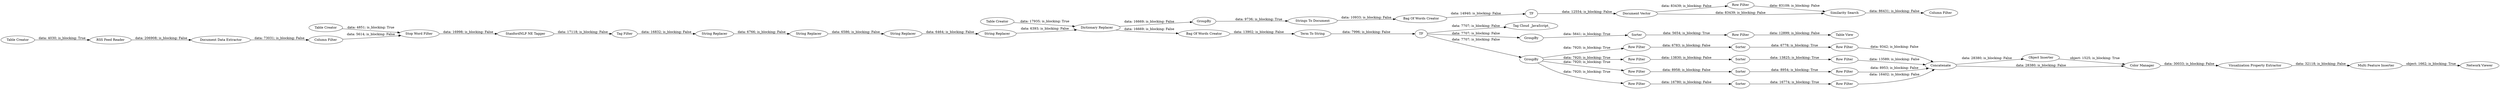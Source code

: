 digraph {
	"7587962268738515785_3" [label="Document Data Extractor"]
	"-2664725426996356782_324" [label="Column Filter"]
	"-7039535575675840084_272" [label="Row Filter"]
	"-2835055689637167632_222" [label="Object Inserter"]
	"-5345297941043414286_250" [label="String Replacer"]
	"-5345297941043414286_252" [label="String Replacer"]
	"-7039535575675840084_273" [label="Row Filter"]
	"-2835055689637167632_7" [label="Tag Cloud _JavaScript_"]
	"-2664725426996356782_315" [label="Row Filter"]
	"7587962268738515785_4" [label="Column Filter"]
	"-4693481416271390424_18" [label="Stop Word Filter"]
	"-5345297941043414286_267" [label="Table Creator"]
	"-2664725426996356782_268" [label="Strings To Document"]
	"-2664725426996356782_313" [label="Similarity Search"]
	"7587962268738515785_1" [label="RSS Feed Reader"]
	"-7039535575675840084_270" [label="Row Filter"]
	"-4693481416271390424_20" [label="StanfordNLP NE Tagger"]
	"-7039535575675840084_275" [label=Sorter]
	"5329215241424385759_260" [label=GroupBy]
	"5329215241424385759_326" [label=Sorter]
	"-7039535575675840084_274" [label="Row Filter"]
	"-2664725426996356782_269" [label=GroupBy]
	"5699058536399853704_285" [label="Multi Feature Inserter"]
	"-2664725426996356782_323" [label=TF]
	"-2835055689637167632_245" [label=TF]
	"-2835055689637167632_242" [label="Network Viewer"]
	"-7039535575675840084_280" [label=Sorter]
	"-2835055689637167632_253" [label="Term To String"]
	"-2664725426996356782_322" [label="Bag Of Words Creator"]
	"-7039535575675840084_277" [label="Row Filter"]
	"-7039535575675840084_282" [label=Concatenate]
	"-2664725426996356782_314" [label="Document Vector"]
	"5699058536399853704_283" [label="Color Manager"]
	"-7039535575675840084_278" [label=Sorter]
	"-2835055689637167632_328" [label="Table View"]
	"-7039535575675840084_281" [label="Row Filter"]
	"-5345297941043414286_251" [label="String Replacer"]
	"5329215241424385759_327" [label="Row Filter"]
	"-5345297941043414286_264" [label="Dictionary Replacer"]
	"-5345297941043414286_266" [label="String Replacer"]
	"5699058536399853704_284" [label="Visualization Property Extractor"]
	"-7039535575675840084_276" [label=Sorter]
	"7587962268738515785_2" [label="Table Creator"]
	"-7039535575675840084_279" [label="Row Filter"]
	"-4693481416271390424_19" [label="Table Creator"]
	"-4693481416271390424_12" [label="Tag Filter"]
	"-2835055689637167632_244" [label="Bag Of Words Creator"]
	"-7039535575675840084_265" [label=GroupBy]
	"-7039535575675840084_271" [label="Row Filter"]
	"-4693481416271390424_18" -> "-4693481416271390424_20" [label="data: 16998; is_blocking: False"]
	"-2835055689637167632_222" -> "5699058536399853704_283" [label="object: 1525; is_blocking: True"]
	"-7039535575675840084_265" -> "-7039535575675840084_270" [label="data: 7920; is_blocking: True"]
	"-7039535575675840084_275" -> "-7039535575675840084_274" [label="data: 13825; is_blocking: True"]
	"-4693481416271390424_12" -> "-5345297941043414286_250" [label="data: 16832; is_blocking: False"]
	"-7039535575675840084_282" -> "-2835055689637167632_222" [label="data: 28380; is_blocking: False"]
	"-2664725426996356782_269" -> "-2664725426996356782_268" [label="data: 9736; is_blocking: True"]
	"-7039535575675840084_277" -> "-7039535575675840084_282" [label="data: 9342; is_blocking: False"]
	"-7039535575675840084_265" -> "-7039535575675840084_273" [label="data: 7920; is_blocking: True"]
	"-7039535575675840084_279" -> "-7039535575675840084_282" [label="data: 16402; is_blocking: False"]
	"-2835055689637167632_245" -> "-7039535575675840084_265" [label="data: 7707; is_blocking: False"]
	"5329215241424385759_327" -> "-2835055689637167632_328" [label="data: 12899; is_blocking: False"]
	"-7039535575675840084_273" -> "-7039535575675840084_275" [label="data: 13830; is_blocking: False"]
	"-2664725426996356782_314" -> "-2664725426996356782_313" [label="data: 83439; is_blocking: False"]
	"-2664725426996356782_323" -> "-2664725426996356782_314" [label="data: 12554; is_blocking: False"]
	"5699058536399853704_283" -> "5699058536399853704_284" [label="data: 30033; is_blocking: False"]
	"7587962268738515785_1" -> "7587962268738515785_3" [label="data: 206908; is_blocking: False"]
	"-5345297941043414286_264" -> "-2664725426996356782_269" [label="data: 16669; is_blocking: False"]
	"-7039535575675840084_265" -> "-7039535575675840084_271" [label="data: 7920; is_blocking: True"]
	"-5345297941043414286_252" -> "-5345297941043414286_266" [label="data: 6464; is_blocking: False"]
	"-2835055689637167632_245" -> "5329215241424385759_260" [label="data: 7707; is_blocking: False"]
	"-7039535575675840084_272" -> "-7039535575675840084_276" [label="data: 6783; is_blocking: False"]
	"-7039535575675840084_281" -> "-7039535575675840084_282" [label="data: 8953; is_blocking: False"]
	"7587962268738515785_4" -> "-4693481416271390424_18" [label="data: 5614; is_blocking: False"]
	"-2664725426996356782_268" -> "-2664725426996356782_322" [label="data: 10933; is_blocking: False"]
	"-7039535575675840084_274" -> "-7039535575675840084_282" [label="data: 13589; is_blocking: False"]
	"-2664725426996356782_322" -> "-2664725426996356782_323" [label="data: 14940; is_blocking: False"]
	"5699058536399853704_285" -> "-2835055689637167632_242" [label="object: 1662; is_blocking: True"]
	"-5345297941043414286_250" -> "-5345297941043414286_251" [label="data: 6766; is_blocking: False"]
	"-2835055689637167632_244" -> "-2835055689637167632_253" [label="data: 13902; is_blocking: False"]
	"5329215241424385759_260" -> "5329215241424385759_326" [label="data: 5641; is_blocking: True"]
	"-2664725426996356782_315" -> "-2664725426996356782_313" [label="data: 83109; is_blocking: False"]
	"-2664725426996356782_314" -> "-2664725426996356782_315" [label="data: 83439; is_blocking: False"]
	"-5345297941043414286_251" -> "-5345297941043414286_252" [label="data: 6586; is_blocking: False"]
	"7587962268738515785_3" -> "7587962268738515785_4" [label="data: 73031; is_blocking: False"]
	"-5345297941043414286_267" -> "-5345297941043414286_264" [label="data: 17935; is_blocking: True"]
	"-2835055689637167632_245" -> "-2835055689637167632_7" [label="data: 7707; is_blocking: False"]
	"-7039535575675840084_280" -> "-7039535575675840084_281" [label="data: 8954; is_blocking: True"]
	"-7039535575675840084_282" -> "5699058536399853704_283" [label="data: 28380; is_blocking: False"]
	"-2664725426996356782_313" -> "-2664725426996356782_324" [label="data: 86431; is_blocking: False"]
	"-5345297941043414286_266" -> "-5345297941043414286_264" [label="data: 6393; is_blocking: False"]
	"-2835055689637167632_253" -> "-2835055689637167632_245" [label="data: 7996; is_blocking: False"]
	"-4693481416271390424_20" -> "-4693481416271390424_12" [label="data: 17118; is_blocking: False"]
	"-7039535575675840084_276" -> "-7039535575675840084_277" [label="data: 6778; is_blocking: True"]
	"-7039535575675840084_278" -> "-7039535575675840084_279" [label="data: 16774; is_blocking: True"]
	"-5345297941043414286_264" -> "-2835055689637167632_244" [label="data: 16669; is_blocking: False"]
	"-4693481416271390424_19" -> "-4693481416271390424_18" [label="data: 4851; is_blocking: True"]
	"-7039535575675840084_265" -> "-7039535575675840084_272" [label="data: 7920; is_blocking: True"]
	"5329215241424385759_326" -> "5329215241424385759_327" [label="data: 5654; is_blocking: True"]
	"-7039535575675840084_270" -> "-7039535575675840084_280" [label="data: 8958; is_blocking: False"]
	"-7039535575675840084_271" -> "-7039535575675840084_278" [label="data: 16780; is_blocking: False"]
	"7587962268738515785_2" -> "7587962268738515785_1" [label="data: 4030; is_blocking: True"]
	"5699058536399853704_284" -> "5699058536399853704_285" [label="data: 32118; is_blocking: False"]
	rankdir=LR
}
